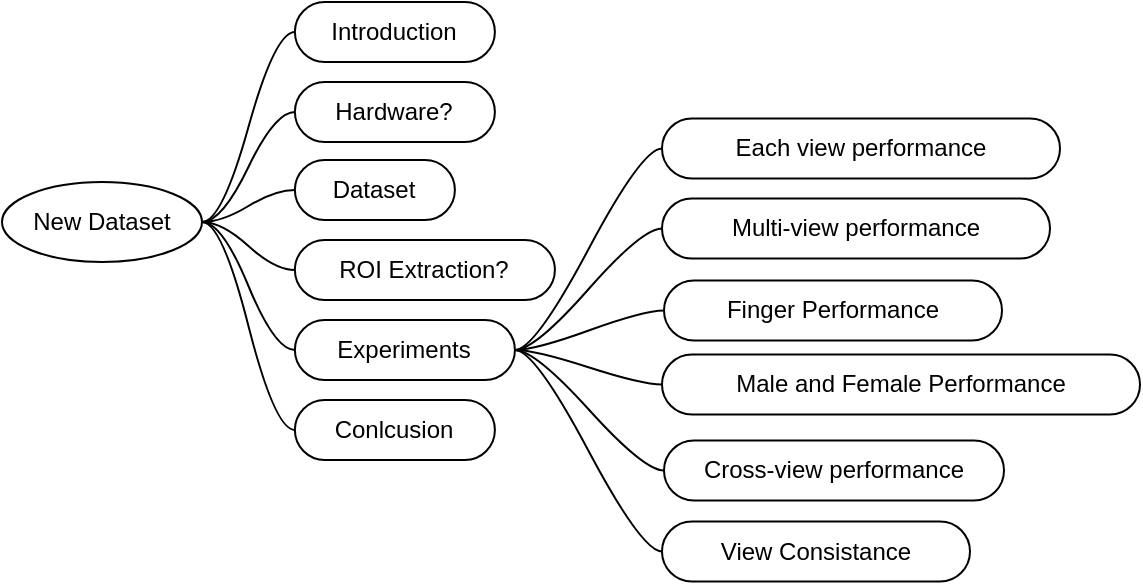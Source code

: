 <mxfile version="17.4.1" type="github"><diagram id="h-96a-j7dguqkP8Evn7E" name="Page-1"><mxGraphModel dx="609" dy="279" grid="1" gridSize="10" guides="1" tooltips="1" connect="1" arrows="1" fold="1" page="1" pageScale="1.5" pageWidth="1169" pageHeight="827" background="none" math="0" shadow="0"><root><mxCell id="0"/><mxCell id="1" parent="0"/><mxCell id="0BqM7VpqsBQQvvVk623g-160" value="New Dataset" style="ellipse;whiteSpace=wrap;html=1;align=center;newEdgeStyle={&quot;edgeStyle&quot;:&quot;entityRelationEdgeStyle&quot;,&quot;startArrow&quot;:&quot;none&quot;,&quot;endArrow&quot;:&quot;none&quot;,&quot;segment&quot;:10,&quot;curved&quot;:1};treeFolding=1;treeMoving=1;" parent="1" vertex="1"><mxGeometry x="340" y="750" width="100" height="40" as="geometry"/></mxCell><mxCell id="4FhSSXnf8qcAdXbpNKJg-3" value="Introduction" style="whiteSpace=wrap;html=1;rounded=1;arcSize=50;align=center;verticalAlign=middle;strokeWidth=1;autosize=1;spacing=4;treeFolding=1;treeMoving=1;newEdgeStyle={&quot;edgeStyle&quot;:&quot;entityRelationEdgeStyle&quot;,&quot;startArrow&quot;:&quot;none&quot;,&quot;endArrow&quot;:&quot;none&quot;,&quot;segment&quot;:10,&quot;curved&quot;:1};" parent="1" vertex="1"><mxGeometry x="486.45" y="660" width="100" height="30" as="geometry"/></mxCell><mxCell id="4FhSSXnf8qcAdXbpNKJg-4" value="" style="edgeStyle=entityRelationEdgeStyle;startArrow=none;endArrow=none;segment=10;curved=1;rounded=0;exitX=1;exitY=0.5;exitDx=0;exitDy=0;" parent="1" source="0BqM7VpqsBQQvvVk623g-160" target="4FhSSXnf8qcAdXbpNKJg-3" edge="1"><mxGeometry relative="1" as="geometry"><mxPoint x="499.995" y="749.998" as="sourcePoint"/></mxGeometry></mxCell><mxCell id="4FhSSXnf8qcAdXbpNKJg-6" value="Hardware?" style="whiteSpace=wrap;html=1;rounded=1;arcSize=50;align=center;verticalAlign=middle;strokeWidth=1;autosize=1;spacing=4;treeFolding=1;treeMoving=1;newEdgeStyle={&quot;edgeStyle&quot;:&quot;entityRelationEdgeStyle&quot;,&quot;startArrow&quot;:&quot;none&quot;,&quot;endArrow&quot;:&quot;none&quot;,&quot;segment&quot;:10,&quot;curved&quot;:1};rotation=0;" parent="1" vertex="1"><mxGeometry x="486.45" y="700" width="100" height="30" as="geometry"/></mxCell><mxCell id="4FhSSXnf8qcAdXbpNKJg-7" value="" style="edgeStyle=entityRelationEdgeStyle;startArrow=none;endArrow=none;segment=10;curved=1;rounded=0;exitX=1;exitY=0.5;exitDx=0;exitDy=0;entryX=0;entryY=0.5;entryDx=0;entryDy=0;" parent="1" source="0BqM7VpqsBQQvvVk623g-160" target="4FhSSXnf8qcAdXbpNKJg-6" edge="1"><mxGeometry relative="1" as="geometry"><mxPoint x="417" y="700" as="sourcePoint"/></mxGeometry></mxCell><mxCell id="4FhSSXnf8qcAdXbpNKJg-8" value="Dataset" style="whiteSpace=wrap;html=1;rounded=1;arcSize=50;align=center;verticalAlign=middle;strokeWidth=1;autosize=1;spacing=4;treeFolding=1;treeMoving=1;newEdgeStyle={&quot;edgeStyle&quot;:&quot;entityRelationEdgeStyle&quot;,&quot;startArrow&quot;:&quot;none&quot;,&quot;endArrow&quot;:&quot;none&quot;,&quot;segment&quot;:10,&quot;curved&quot;:1};" parent="1" vertex="1"><mxGeometry x="486.45" y="739" width="80" height="30" as="geometry"/></mxCell><mxCell id="4FhSSXnf8qcAdXbpNKJg-9" value="" style="edgeStyle=entityRelationEdgeStyle;startArrow=none;endArrow=none;segment=10;curved=1;rounded=0;exitX=1;exitY=0.5;exitDx=0;exitDy=0;" parent="1" source="0BqM7VpqsBQQvvVk623g-160" target="4FhSSXnf8qcAdXbpNKJg-8" edge="1"><mxGeometry relative="1" as="geometry"><mxPoint x="480" y="860" as="sourcePoint"/></mxGeometry></mxCell><mxCell id="4FhSSXnf8qcAdXbpNKJg-10" value="Experiments" style="whiteSpace=wrap;html=1;rounded=1;arcSize=50;align=center;verticalAlign=middle;strokeWidth=1;autosize=1;spacing=4;treeFolding=1;treeMoving=1;newEdgeStyle={&quot;edgeStyle&quot;:&quot;entityRelationEdgeStyle&quot;,&quot;startArrow&quot;:&quot;none&quot;,&quot;endArrow&quot;:&quot;none&quot;,&quot;segment&quot;:10,&quot;curved&quot;:1};" parent="1" vertex="1"><mxGeometry x="486.45" y="819" width="110" height="30" as="geometry"/></mxCell><mxCell id="4FhSSXnf8qcAdXbpNKJg-11" value="" style="edgeStyle=entityRelationEdgeStyle;startArrow=none;endArrow=none;segment=10;curved=1;rounded=0;exitX=1;exitY=0.5;exitDx=0;exitDy=0;" parent="1" source="0BqM7VpqsBQQvvVk623g-160" target="4FhSSXnf8qcAdXbpNKJg-10" edge="1"><mxGeometry relative="1" as="geometry"><mxPoint x="394" y="760" as="sourcePoint"/></mxGeometry></mxCell><mxCell id="4FhSSXnf8qcAdXbpNKJg-13" value="Conlcusion" style="whiteSpace=wrap;html=1;rounded=1;arcSize=50;align=center;verticalAlign=middle;strokeWidth=1;autosize=1;spacing=4;treeFolding=1;treeMoving=1;newEdgeStyle={&quot;edgeStyle&quot;:&quot;entityRelationEdgeStyle&quot;,&quot;startArrow&quot;:&quot;none&quot;,&quot;endArrow&quot;:&quot;none&quot;,&quot;segment&quot;:10,&quot;curved&quot;:1};" parent="1" vertex="1"><mxGeometry x="486.45" y="859" width="100" height="30" as="geometry"/></mxCell><mxCell id="4FhSSXnf8qcAdXbpNKJg-14" value="" style="edgeStyle=entityRelationEdgeStyle;startArrow=none;endArrow=none;segment=10;curved=1;rounded=0;exitX=1;exitY=0.5;exitDx=0;exitDy=0;" parent="1" source="0BqM7VpqsBQQvvVk623g-160" target="4FhSSXnf8qcAdXbpNKJg-13" edge="1"><mxGeometry relative="1" as="geometry"><mxPoint x="452" y="920" as="sourcePoint"/></mxGeometry></mxCell><mxCell id="N16sq7WNt4jGClYgBH15-1" value="ROI Extraction?" style="whiteSpace=wrap;html=1;rounded=1;arcSize=50;align=center;verticalAlign=middle;strokeWidth=1;autosize=1;spacing=4;treeFolding=1;treeMoving=1;newEdgeStyle={&quot;edgeStyle&quot;:&quot;entityRelationEdgeStyle&quot;,&quot;startArrow&quot;:&quot;none&quot;,&quot;endArrow&quot;:&quot;none&quot;,&quot;segment&quot;:10,&quot;curved&quot;:1};" vertex="1" parent="1"><mxGeometry x="486.45" y="779" width="130" height="30" as="geometry"/></mxCell><mxCell id="N16sq7WNt4jGClYgBH15-2" value="" style="edgeStyle=entityRelationEdgeStyle;startArrow=none;endArrow=none;segment=10;curved=1;rounded=0;exitX=1;exitY=0.5;exitDx=0;exitDy=0;" edge="1" target="N16sq7WNt4jGClYgBH15-1" parent="1" source="0BqM7VpqsBQQvvVk623g-160"><mxGeometry relative="1" as="geometry"><mxPoint x="630.0" y="685.4" as="sourcePoint"/></mxGeometry></mxCell><mxCell id="N16sq7WNt4jGClYgBH15-5" value="View Consistance" style="whiteSpace=wrap;html=1;rounded=1;arcSize=50;align=center;verticalAlign=middle;strokeWidth=1;autosize=1;spacing=4;treeFolding=1;treeMoving=1;newEdgeStyle={&quot;edgeStyle&quot;:&quot;entityRelationEdgeStyle&quot;,&quot;startArrow&quot;:&quot;none&quot;,&quot;endArrow&quot;:&quot;none&quot;,&quot;segment&quot;:10,&quot;curved&quot;:1};" vertex="1" parent="1"><mxGeometry x="670" y="919.75" width="154" height="30" as="geometry"/></mxCell><mxCell id="N16sq7WNt4jGClYgBH15-6" value="" style="edgeStyle=entityRelationEdgeStyle;startArrow=none;endArrow=none;segment=10;curved=1;rounded=0;exitX=1;exitY=0.5;exitDx=0;exitDy=0;" edge="1" target="N16sq7WNt4jGClYgBH15-5" parent="1" source="4FhSSXnf8qcAdXbpNKJg-10"><mxGeometry relative="1" as="geometry"><mxPoint x="620" y="850" as="sourcePoint"/></mxGeometry></mxCell><mxCell id="N16sq7WNt4jGClYgBH15-7" value="Each view performance" style="whiteSpace=wrap;html=1;rounded=1;arcSize=50;align=center;verticalAlign=middle;strokeWidth=1;autosize=1;spacing=4;treeFolding=1;treeMoving=1;newEdgeStyle={&quot;edgeStyle&quot;:&quot;entityRelationEdgeStyle&quot;,&quot;startArrow&quot;:&quot;none&quot;,&quot;endArrow&quot;:&quot;none&quot;,&quot;segment&quot;:10,&quot;curved&quot;:1};" vertex="1" parent="1"><mxGeometry x="670" y="718.25" width="199" height="30" as="geometry"/></mxCell><mxCell id="N16sq7WNt4jGClYgBH15-8" value="" style="edgeStyle=entityRelationEdgeStyle;startArrow=none;endArrow=none;segment=10;curved=1;rounded=0;exitX=1;exitY=0.5;exitDx=0;exitDy=0;" edge="1" target="N16sq7WNt4jGClYgBH15-7" parent="1" source="4FhSSXnf8qcAdXbpNKJg-10"><mxGeometry relative="1" as="geometry"><mxPoint x="640" y="874" as="sourcePoint"/></mxGeometry></mxCell><mxCell id="N16sq7WNt4jGClYgBH15-9" value="Male and Female Performance" style="whiteSpace=wrap;html=1;rounded=1;arcSize=50;align=center;verticalAlign=middle;strokeWidth=1;autosize=1;spacing=4;treeFolding=1;treeMoving=1;newEdgeStyle={&quot;edgeStyle&quot;:&quot;entityRelationEdgeStyle&quot;,&quot;startArrow&quot;:&quot;none&quot;,&quot;endArrow&quot;:&quot;none&quot;,&quot;segment&quot;:10,&quot;curved&quot;:1};" vertex="1" parent="1"><mxGeometry x="670" y="836.25" width="239" height="30" as="geometry"/></mxCell><mxCell id="N16sq7WNt4jGClYgBH15-10" value="" style="edgeStyle=entityRelationEdgeStyle;startArrow=none;endArrow=none;segment=10;curved=1;rounded=0;exitX=1;exitY=0.5;exitDx=0;exitDy=0;" edge="1" target="N16sq7WNt4jGClYgBH15-9" parent="1" source="4FhSSXnf8qcAdXbpNKJg-10"><mxGeometry relative="1" as="geometry"><mxPoint x="640" y="900" as="sourcePoint"/></mxGeometry></mxCell><mxCell id="N16sq7WNt4jGClYgBH15-11" value="Finger Performance" style="whiteSpace=wrap;html=1;rounded=1;arcSize=50;align=center;verticalAlign=middle;strokeWidth=1;autosize=1;spacing=4;treeFolding=1;treeMoving=1;newEdgeStyle={&quot;edgeStyle&quot;:&quot;entityRelationEdgeStyle&quot;,&quot;startArrow&quot;:&quot;none&quot;,&quot;endArrow&quot;:&quot;none&quot;,&quot;segment&quot;:10,&quot;curved&quot;:1};" vertex="1" parent="1"><mxGeometry x="671" y="799.25" width="169" height="30" as="geometry"/></mxCell><mxCell id="N16sq7WNt4jGClYgBH15-12" value="" style="edgeStyle=entityRelationEdgeStyle;startArrow=none;endArrow=none;segment=10;curved=1;rounded=0;" edge="1" target="N16sq7WNt4jGClYgBH15-11" parent="1" source="4FhSSXnf8qcAdXbpNKJg-10"><mxGeometry relative="1" as="geometry"><mxPoint x="670" y="910" as="sourcePoint"/></mxGeometry></mxCell><mxCell id="N16sq7WNt4jGClYgBH15-13" value="Cross-view performance" style="whiteSpace=wrap;html=1;rounded=1;arcSize=50;align=center;verticalAlign=middle;strokeWidth=1;autosize=1;spacing=4;treeFolding=1;treeMoving=1;newEdgeStyle={&quot;edgeStyle&quot;:&quot;entityRelationEdgeStyle&quot;,&quot;startArrow&quot;:&quot;none&quot;,&quot;endArrow&quot;:&quot;none&quot;,&quot;segment&quot;:10,&quot;curved&quot;:1};" vertex="1" parent="1"><mxGeometry x="671" y="879.25" width="170" height="30" as="geometry"/></mxCell><mxCell id="N16sq7WNt4jGClYgBH15-14" value="" style="edgeStyle=entityRelationEdgeStyle;startArrow=none;endArrow=none;segment=10;curved=1;rounded=0;exitX=1;exitY=0.5;exitDx=0;exitDy=0;" edge="1" target="N16sq7WNt4jGClYgBH15-13" parent="1" source="4FhSSXnf8qcAdXbpNKJg-10"><mxGeometry relative="1" as="geometry"><mxPoint x="630" y="950" as="sourcePoint"/></mxGeometry></mxCell><mxCell id="N16sq7WNt4jGClYgBH15-15" value="Multi-view performance" style="whiteSpace=wrap;html=1;rounded=1;arcSize=50;align=center;verticalAlign=middle;strokeWidth=1;autosize=1;spacing=4;treeFolding=1;treeMoving=1;newEdgeStyle={&quot;edgeStyle&quot;:&quot;entityRelationEdgeStyle&quot;,&quot;startArrow&quot;:&quot;none&quot;,&quot;endArrow&quot;:&quot;none&quot;,&quot;segment&quot;:10,&quot;curved&quot;:1};" vertex="1" parent="1"><mxGeometry x="670" y="758.25" width="194" height="30" as="geometry"/></mxCell><mxCell id="N16sq7WNt4jGClYgBH15-16" value="" style="edgeStyle=entityRelationEdgeStyle;startArrow=none;endArrow=none;segment=10;curved=1;rounded=0;exitX=1;exitY=0.5;exitDx=0;exitDy=0;" edge="1" target="N16sq7WNt4jGClYgBH15-15" parent="1" source="4FhSSXnf8qcAdXbpNKJg-10"><mxGeometry relative="1" as="geometry"><mxPoint x="650" y="990" as="sourcePoint"/></mxGeometry></mxCell></root></mxGraphModel></diagram></mxfile>